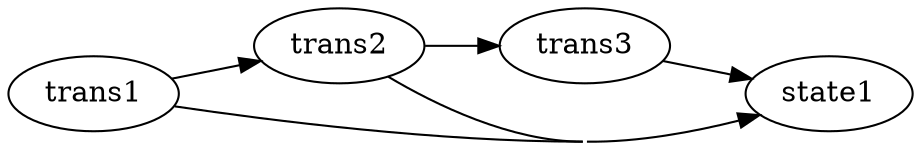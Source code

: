 /* Test concentrate option */
digraph g {
graph [rankdir=LR, concentrate=1];
trans1 -> trans2;
trans2 -> trans3;
trans1 -> state1;
trans2 -> state1;
trans3 -> state1;
}
